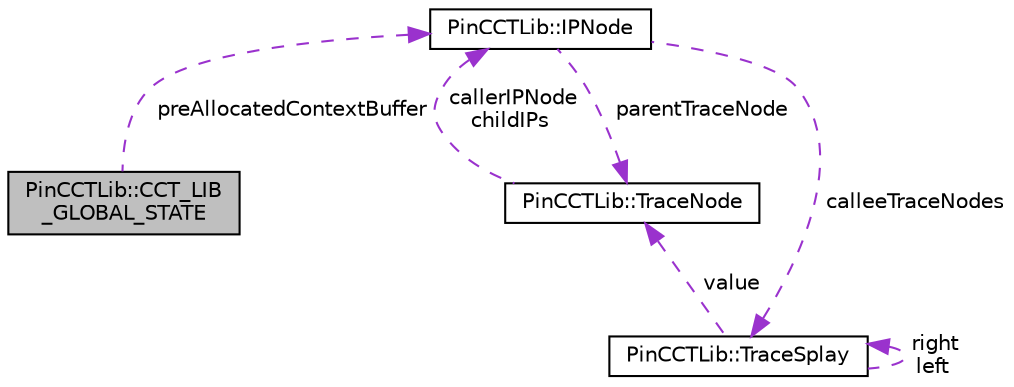 digraph "PinCCTLib::CCT_LIB_GLOBAL_STATE"
{
 // INTERACTIVE_SVG=YES
  edge [fontname="Helvetica",fontsize="10",labelfontname="Helvetica",labelfontsize="10"];
  node [fontname="Helvetica",fontsize="10",shape=record];
  Node1 [label="PinCCTLib::CCT_LIB\l_GLOBAL_STATE",height=0.2,width=0.4,color="black", fillcolor="grey75", style="filled" fontcolor="black"];
  Node2 -> Node1 [dir="back",color="darkorchid3",fontsize="10",style="dashed",label=" preAllocatedContextBuffer" ,fontname="Helvetica"];
  Node2 [label="PinCCTLib::IPNode",height=0.2,width=0.4,color="black", fillcolor="white", style="filled",URL="$structPinCCTLib_1_1IPNode.html"];
  Node3 -> Node2 [dir="back",color="darkorchid3",fontsize="10",style="dashed",label=" parentTraceNode" ,fontname="Helvetica"];
  Node3 [label="PinCCTLib::TraceNode",height=0.2,width=0.4,color="black", fillcolor="white", style="filled",URL="$structPinCCTLib_1_1TraceNode.html"];
  Node2 -> Node3 [dir="back",color="darkorchid3",fontsize="10",style="dashed",label=" callerIPNode\nchildIPs" ,fontname="Helvetica"];
  Node4 -> Node2 [dir="back",color="darkorchid3",fontsize="10",style="dashed",label=" calleeTraceNodes" ,fontname="Helvetica"];
  Node4 [label="PinCCTLib::TraceSplay",height=0.2,width=0.4,color="black", fillcolor="white", style="filled",URL="$structPinCCTLib_1_1TraceSplay.html"];
  Node3 -> Node4 [dir="back",color="darkorchid3",fontsize="10",style="dashed",label=" value" ,fontname="Helvetica"];
  Node4 -> Node4 [dir="back",color="darkorchid3",fontsize="10",style="dashed",label=" right\nleft" ,fontname="Helvetica"];
}
